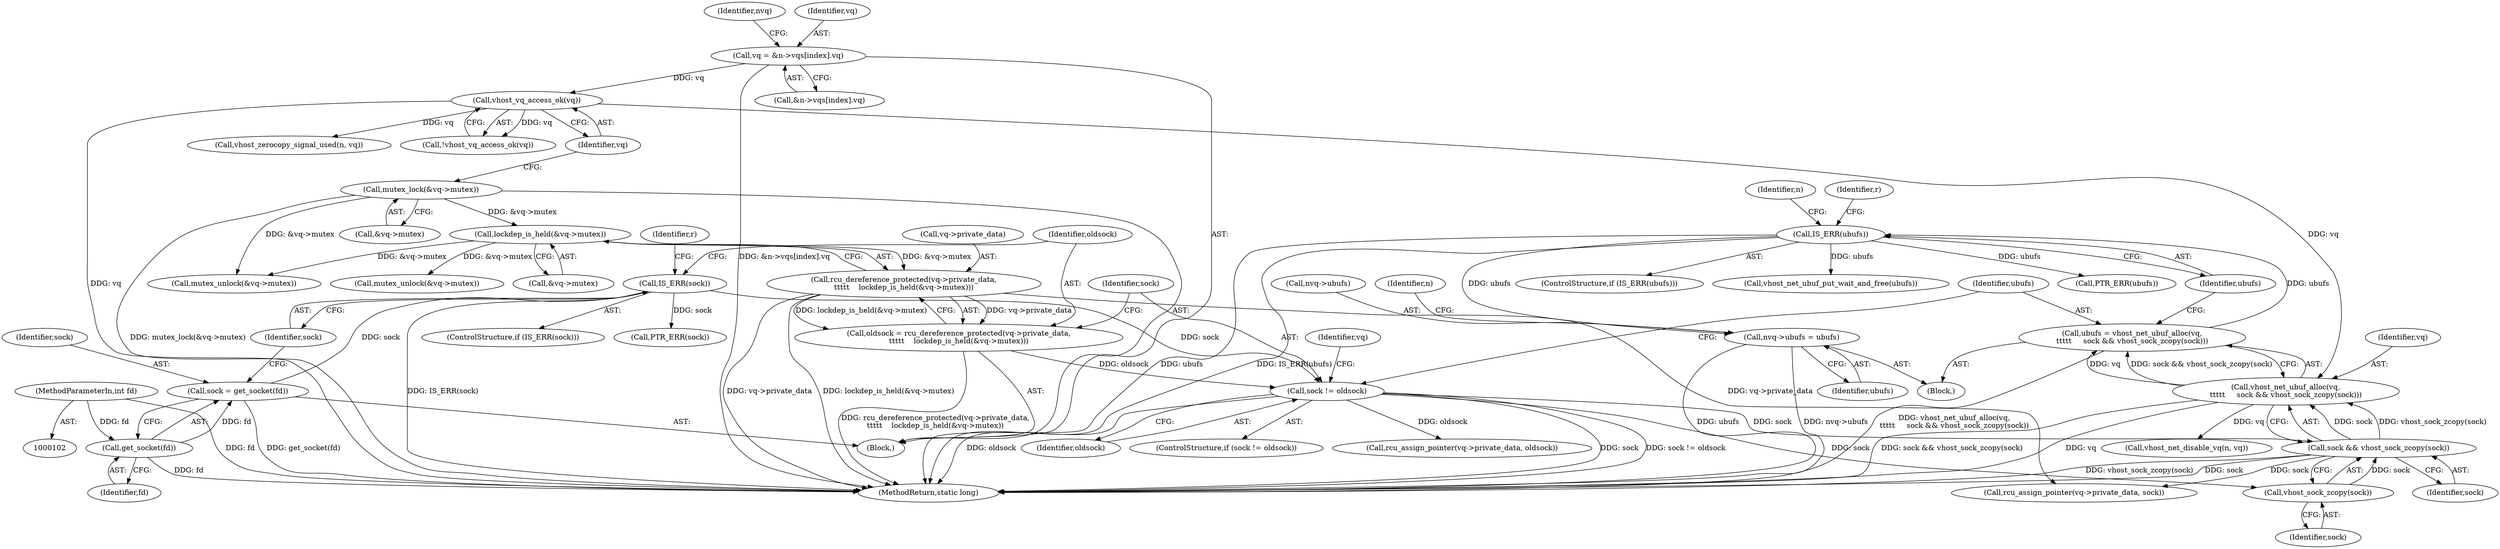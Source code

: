 digraph "0_linux_dd7633ecd553a5e304d349aa6f8eb8a0417098c5@pointer" {
"1000251" [label="(Call,nvq->ubufs = ubufs)"];
"1000215" [label="(Call,IS_ERR(ubufs))"];
"1000206" [label="(Call,ubufs = vhost_net_ubuf_alloc(vq,\n\t\t\t\t\t     sock && vhost_sock_zcopy(sock)))"];
"1000208" [label="(Call,vhost_net_ubuf_alloc(vq,\n\t\t\t\t\t     sock && vhost_sock_zcopy(sock)))"];
"1000169" [label="(Call,vhost_vq_access_ok(vq))"];
"1000144" [label="(Call,vq = &n->vqs[index].vq)"];
"1000210" [label="(Call,sock && vhost_sock_zcopy(sock))"];
"1000202" [label="(Call,sock != oldsock)"];
"1000182" [label="(Call,IS_ERR(sock))"];
"1000177" [label="(Call,sock = get_socket(fd))"];
"1000179" [label="(Call,get_socket(fd))"];
"1000105" [label="(MethodParameterIn,int fd)"];
"1000190" [label="(Call,oldsock = rcu_dereference_protected(vq->private_data,\n\t\t\t\t\t    lockdep_is_held(&vq->mutex)))"];
"1000192" [label="(Call,rcu_dereference_protected(vq->private_data,\n\t\t\t\t\t    lockdep_is_held(&vq->mutex)))"];
"1000196" [label="(Call,lockdep_is_held(&vq->mutex))"];
"1000162" [label="(Call,mutex_lock(&vq->mutex))"];
"1000212" [label="(Call,vhost_sock_zcopy(sock))"];
"1000347" [label="(MethodReturn,static long)"];
"1000204" [label="(Identifier,oldsock)"];
"1000252" [label="(Call,nvq->ubufs)"];
"1000214" [label="(ControlStructure,if (IS_ERR(ubufs)))"];
"1000258" [label="(Identifier,n)"];
"1000211" [label="(Identifier,sock)"];
"1000201" [label="(ControlStructure,if (sock != oldsock))"];
"1000146" [label="(Call,&n->vqs[index].vq)"];
"1000193" [label="(Call,vq->private_data)"];
"1000202" [label="(Call,sock != oldsock)"];
"1000162" [label="(Call,mutex_lock(&vq->mutex))"];
"1000219" [label="(Identifier,r)"];
"1000324" [label="(Call,vhost_net_ubuf_put_wait_and_free(ubufs))"];
"1000213" [label="(Identifier,sock)"];
"1000208" [label="(Call,vhost_net_ubuf_alloc(vq,\n\t\t\t\t\t     sock && vhost_sock_zcopy(sock)))"];
"1000197" [label="(Call,&vq->mutex)"];
"1000224" [label="(Identifier,n)"];
"1000180" [label="(Identifier,fd)"];
"1000332" [label="(Call,mutex_unlock(&vq->mutex))"];
"1000177" [label="(Call,sock = get_socket(fd))"];
"1000192" [label="(Call,rcu_dereference_protected(vq->private_data,\n\t\t\t\t\t    lockdep_is_held(&vq->mutex)))"];
"1000178" [label="(Identifier,sock)"];
"1000210" [label="(Call,sock && vhost_sock_zcopy(sock))"];
"1000212" [label="(Call,vhost_sock_zcopy(sock))"];
"1000223" [label="(Call,vhost_net_disable_vq(n, vq))"];
"1000105" [label="(MethodParameterIn,int fd)"];
"1000216" [label="(Identifier,ubufs)"];
"1000182" [label="(Call,IS_ERR(sock))"];
"1000181" [label="(ControlStructure,if (IS_ERR(sock)))"];
"1000170" [label="(Identifier,vq)"];
"1000255" [label="(Identifier,ubufs)"];
"1000186" [label="(Identifier,r)"];
"1000190" [label="(Call,oldsock = rcu_dereference_protected(vq->private_data,\n\t\t\t\t\t    lockdep_is_held(&vq->mutex)))"];
"1000163" [label="(Call,&vq->mutex)"];
"1000286" [label="(Call,vhost_zerocopy_signal_used(n, vq))"];
"1000191" [label="(Identifier,oldsock)"];
"1000187" [label="(Call,PTR_ERR(sock))"];
"1000106" [label="(Block,)"];
"1000155" [label="(Identifier,nvq)"];
"1000183" [label="(Identifier,sock)"];
"1000220" [label="(Call,PTR_ERR(ubufs))"];
"1000179" [label="(Call,get_socket(fd))"];
"1000271" [label="(Call,mutex_unlock(&vq->mutex))"];
"1000226" [label="(Call,rcu_assign_pointer(vq->private_data, sock))"];
"1000209" [label="(Identifier,vq)"];
"1000314" [label="(Call,rcu_assign_pointer(vq->private_data, oldsock))"];
"1000206" [label="(Call,ubufs = vhost_net_ubuf_alloc(vq,\n\t\t\t\t\t     sock && vhost_sock_zcopy(sock)))"];
"1000169" [label="(Call,vhost_vq_access_ok(vq))"];
"1000145" [label="(Identifier,vq)"];
"1000215" [label="(Call,IS_ERR(ubufs))"];
"1000205" [label="(Block,)"];
"1000203" [label="(Identifier,sock)"];
"1000251" [label="(Call,nvq->ubufs = ubufs)"];
"1000196" [label="(Call,lockdep_is_held(&vq->mutex))"];
"1000168" [label="(Call,!vhost_vq_access_ok(vq))"];
"1000207" [label="(Identifier,ubufs)"];
"1000274" [label="(Identifier,vq)"];
"1000144" [label="(Call,vq = &n->vqs[index].vq)"];
"1000251" -> "1000205"  [label="AST: "];
"1000251" -> "1000255"  [label="CFG: "];
"1000252" -> "1000251"  [label="AST: "];
"1000255" -> "1000251"  [label="AST: "];
"1000258" -> "1000251"  [label="CFG: "];
"1000251" -> "1000347"  [label="DDG: ubufs"];
"1000251" -> "1000347"  [label="DDG: nvq->ubufs"];
"1000215" -> "1000251"  [label="DDG: ubufs"];
"1000215" -> "1000214"  [label="AST: "];
"1000215" -> "1000216"  [label="CFG: "];
"1000216" -> "1000215"  [label="AST: "];
"1000219" -> "1000215"  [label="CFG: "];
"1000224" -> "1000215"  [label="CFG: "];
"1000215" -> "1000347"  [label="DDG: ubufs"];
"1000215" -> "1000347"  [label="DDG: IS_ERR(ubufs)"];
"1000206" -> "1000215"  [label="DDG: ubufs"];
"1000215" -> "1000220"  [label="DDG: ubufs"];
"1000215" -> "1000324"  [label="DDG: ubufs"];
"1000206" -> "1000205"  [label="AST: "];
"1000206" -> "1000208"  [label="CFG: "];
"1000207" -> "1000206"  [label="AST: "];
"1000208" -> "1000206"  [label="AST: "];
"1000216" -> "1000206"  [label="CFG: "];
"1000206" -> "1000347"  [label="DDG: vhost_net_ubuf_alloc(vq,\n\t\t\t\t\t     sock && vhost_sock_zcopy(sock))"];
"1000208" -> "1000206"  [label="DDG: vq"];
"1000208" -> "1000206"  [label="DDG: sock && vhost_sock_zcopy(sock)"];
"1000208" -> "1000210"  [label="CFG: "];
"1000209" -> "1000208"  [label="AST: "];
"1000210" -> "1000208"  [label="AST: "];
"1000208" -> "1000347"  [label="DDG: vq"];
"1000208" -> "1000347"  [label="DDG: sock && vhost_sock_zcopy(sock)"];
"1000169" -> "1000208"  [label="DDG: vq"];
"1000210" -> "1000208"  [label="DDG: sock"];
"1000210" -> "1000208"  [label="DDG: vhost_sock_zcopy(sock)"];
"1000208" -> "1000223"  [label="DDG: vq"];
"1000169" -> "1000168"  [label="AST: "];
"1000169" -> "1000170"  [label="CFG: "];
"1000170" -> "1000169"  [label="AST: "];
"1000168" -> "1000169"  [label="CFG: "];
"1000169" -> "1000347"  [label="DDG: vq"];
"1000169" -> "1000168"  [label="DDG: vq"];
"1000144" -> "1000169"  [label="DDG: vq"];
"1000169" -> "1000286"  [label="DDG: vq"];
"1000144" -> "1000106"  [label="AST: "];
"1000144" -> "1000146"  [label="CFG: "];
"1000145" -> "1000144"  [label="AST: "];
"1000146" -> "1000144"  [label="AST: "];
"1000155" -> "1000144"  [label="CFG: "];
"1000144" -> "1000347"  [label="DDG: &n->vqs[index].vq"];
"1000210" -> "1000211"  [label="CFG: "];
"1000210" -> "1000212"  [label="CFG: "];
"1000211" -> "1000210"  [label="AST: "];
"1000212" -> "1000210"  [label="AST: "];
"1000210" -> "1000347"  [label="DDG: vhost_sock_zcopy(sock)"];
"1000210" -> "1000347"  [label="DDG: sock"];
"1000202" -> "1000210"  [label="DDG: sock"];
"1000212" -> "1000210"  [label="DDG: sock"];
"1000210" -> "1000226"  [label="DDG: sock"];
"1000202" -> "1000201"  [label="AST: "];
"1000202" -> "1000204"  [label="CFG: "];
"1000203" -> "1000202"  [label="AST: "];
"1000204" -> "1000202"  [label="AST: "];
"1000207" -> "1000202"  [label="CFG: "];
"1000274" -> "1000202"  [label="CFG: "];
"1000202" -> "1000347"  [label="DDG: sock"];
"1000202" -> "1000347"  [label="DDG: sock != oldsock"];
"1000202" -> "1000347"  [label="DDG: oldsock"];
"1000182" -> "1000202"  [label="DDG: sock"];
"1000190" -> "1000202"  [label="DDG: oldsock"];
"1000202" -> "1000212"  [label="DDG: sock"];
"1000202" -> "1000314"  [label="DDG: oldsock"];
"1000182" -> "1000181"  [label="AST: "];
"1000182" -> "1000183"  [label="CFG: "];
"1000183" -> "1000182"  [label="AST: "];
"1000186" -> "1000182"  [label="CFG: "];
"1000191" -> "1000182"  [label="CFG: "];
"1000182" -> "1000347"  [label="DDG: IS_ERR(sock)"];
"1000177" -> "1000182"  [label="DDG: sock"];
"1000182" -> "1000187"  [label="DDG: sock"];
"1000177" -> "1000106"  [label="AST: "];
"1000177" -> "1000179"  [label="CFG: "];
"1000178" -> "1000177"  [label="AST: "];
"1000179" -> "1000177"  [label="AST: "];
"1000183" -> "1000177"  [label="CFG: "];
"1000177" -> "1000347"  [label="DDG: get_socket(fd)"];
"1000179" -> "1000177"  [label="DDG: fd"];
"1000179" -> "1000180"  [label="CFG: "];
"1000180" -> "1000179"  [label="AST: "];
"1000179" -> "1000347"  [label="DDG: fd"];
"1000105" -> "1000179"  [label="DDG: fd"];
"1000105" -> "1000102"  [label="AST: "];
"1000105" -> "1000347"  [label="DDG: fd"];
"1000190" -> "1000106"  [label="AST: "];
"1000190" -> "1000192"  [label="CFG: "];
"1000191" -> "1000190"  [label="AST: "];
"1000192" -> "1000190"  [label="AST: "];
"1000203" -> "1000190"  [label="CFG: "];
"1000190" -> "1000347"  [label="DDG: rcu_dereference_protected(vq->private_data,\n\t\t\t\t\t    lockdep_is_held(&vq->mutex))"];
"1000192" -> "1000190"  [label="DDG: vq->private_data"];
"1000192" -> "1000190"  [label="DDG: lockdep_is_held(&vq->mutex)"];
"1000192" -> "1000196"  [label="CFG: "];
"1000193" -> "1000192"  [label="AST: "];
"1000196" -> "1000192"  [label="AST: "];
"1000192" -> "1000347"  [label="DDG: vq->private_data"];
"1000192" -> "1000347"  [label="DDG: lockdep_is_held(&vq->mutex)"];
"1000196" -> "1000192"  [label="DDG: &vq->mutex"];
"1000192" -> "1000226"  [label="DDG: vq->private_data"];
"1000196" -> "1000197"  [label="CFG: "];
"1000197" -> "1000196"  [label="AST: "];
"1000162" -> "1000196"  [label="DDG: &vq->mutex"];
"1000196" -> "1000271"  [label="DDG: &vq->mutex"];
"1000196" -> "1000332"  [label="DDG: &vq->mutex"];
"1000162" -> "1000106"  [label="AST: "];
"1000162" -> "1000163"  [label="CFG: "];
"1000163" -> "1000162"  [label="AST: "];
"1000170" -> "1000162"  [label="CFG: "];
"1000162" -> "1000347"  [label="DDG: mutex_lock(&vq->mutex)"];
"1000162" -> "1000332"  [label="DDG: &vq->mutex"];
"1000212" -> "1000213"  [label="CFG: "];
"1000213" -> "1000212"  [label="AST: "];
}
